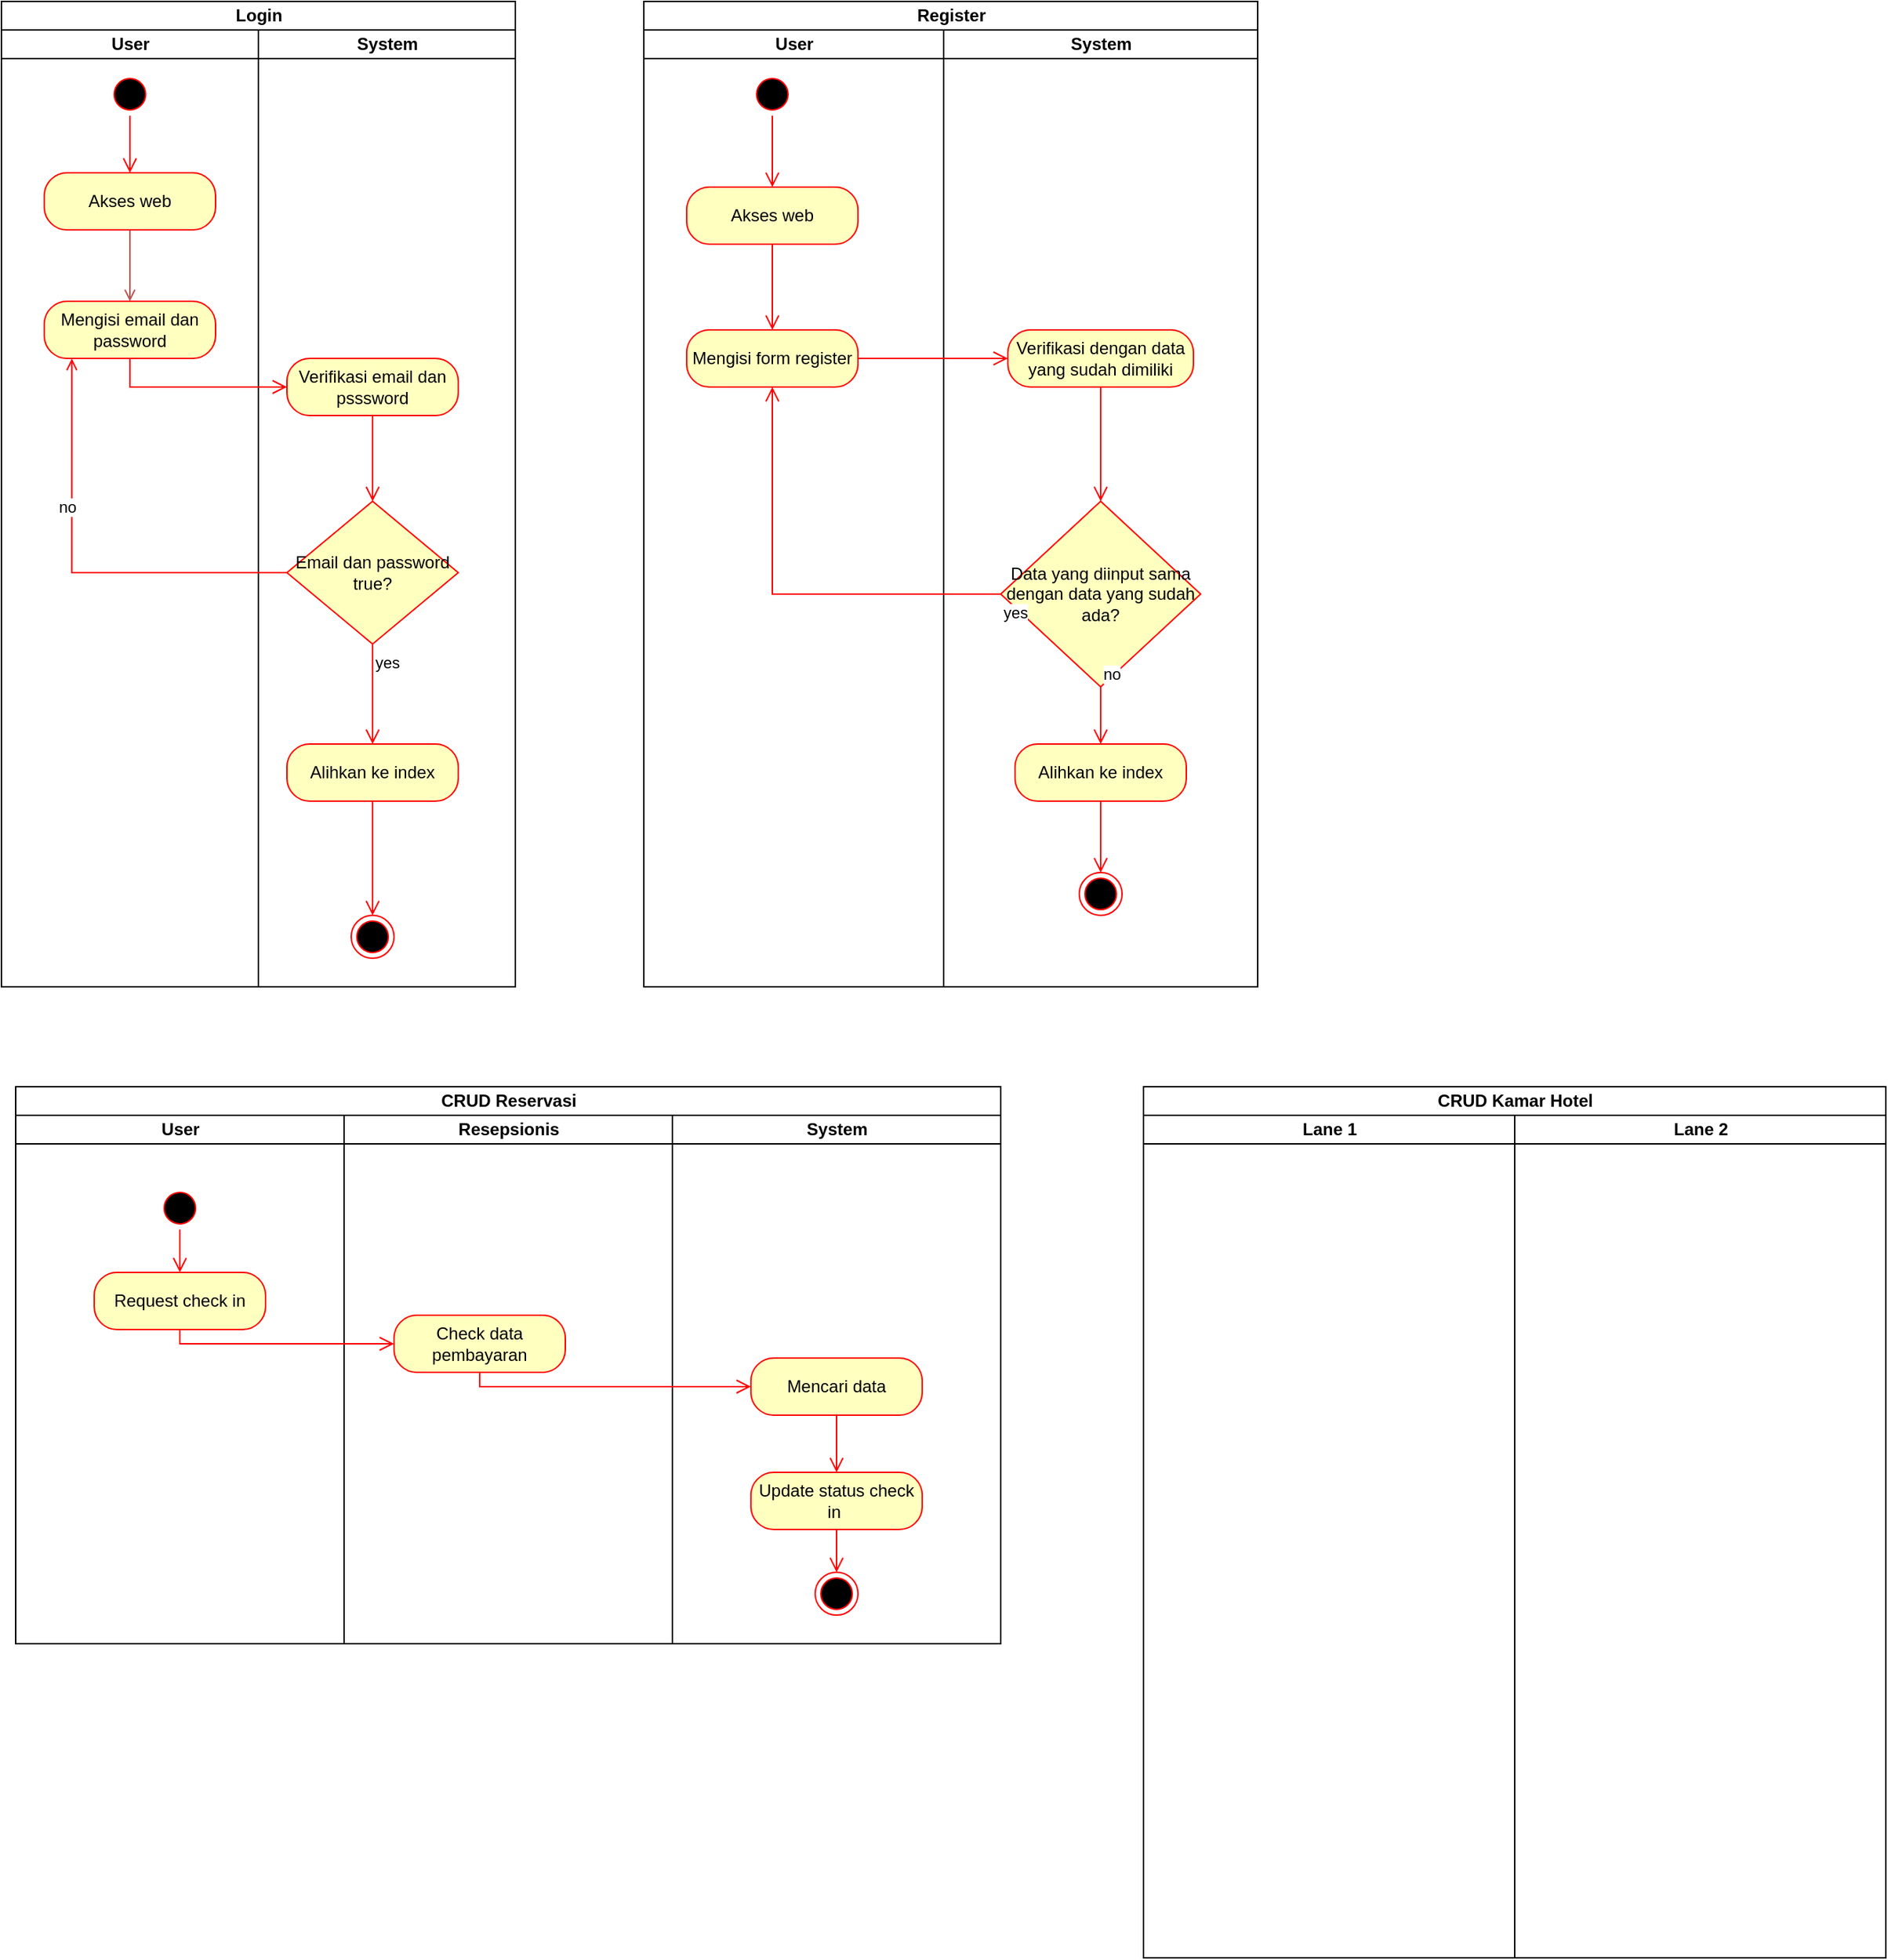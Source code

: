 <mxfile version="20.8.5" type="github">
  <diagram id="w5Iw6pwl8o3YvphtHwPO" name="Page-1">
    <mxGraphModel dx="1542" dy="948" grid="1" gridSize="10" guides="1" tooltips="1" connect="1" arrows="1" fold="1" page="1" pageScale="1" pageWidth="850" pageHeight="1100" math="0" shadow="0">
      <root>
        <mxCell id="0" />
        <mxCell id="1" parent="0" />
        <mxCell id="3vmP3eRCY4VIx7kzNNld-3" value="Login" style="swimlane;childLayout=stackLayout;resizeParent=1;resizeParentMax=0;startSize=20;html=1;" vertex="1" parent="1">
          <mxGeometry x="70" y="10" width="360" height="690" as="geometry" />
        </mxCell>
        <mxCell id="3vmP3eRCY4VIx7kzNNld-4" value="User" style="swimlane;startSize=20;html=1;" vertex="1" parent="3vmP3eRCY4VIx7kzNNld-3">
          <mxGeometry y="20" width="180" height="670" as="geometry" />
        </mxCell>
        <mxCell id="3vmP3eRCY4VIx7kzNNld-7" value="" style="ellipse;html=1;shape=startState;fillColor=#000000;strokeColor=#ff0000;" vertex="1" parent="3vmP3eRCY4VIx7kzNNld-4">
          <mxGeometry x="75" y="30" width="30" height="30" as="geometry" />
        </mxCell>
        <mxCell id="3vmP3eRCY4VIx7kzNNld-8" value="" style="edgeStyle=orthogonalEdgeStyle;html=1;verticalAlign=bottom;endArrow=open;endSize=8;strokeColor=#ff0000;rounded=0;entryX=0.5;entryY=0;entryDx=0;entryDy=0;" edge="1" source="3vmP3eRCY4VIx7kzNNld-7" parent="3vmP3eRCY4VIx7kzNNld-4" target="3vmP3eRCY4VIx7kzNNld-9">
          <mxGeometry relative="1" as="geometry">
            <mxPoint x="90" y="100" as="targetPoint" />
          </mxGeometry>
        </mxCell>
        <mxCell id="3vmP3eRCY4VIx7kzNNld-15" style="edgeStyle=orthogonalEdgeStyle;rounded=0;orthogonalLoop=1;jettySize=auto;html=1;entryX=0.5;entryY=0;entryDx=0;entryDy=0;fillColor=#f8cecc;strokeColor=#b85450;endArrow=open;endFill=0;" edge="1" parent="3vmP3eRCY4VIx7kzNNld-4" source="3vmP3eRCY4VIx7kzNNld-9" target="3vmP3eRCY4VIx7kzNNld-13">
          <mxGeometry relative="1" as="geometry" />
        </mxCell>
        <mxCell id="3vmP3eRCY4VIx7kzNNld-9" value="Akses web" style="rounded=1;whiteSpace=wrap;html=1;arcSize=40;fontColor=#000000;fillColor=#ffffc0;strokeColor=#ff0000;" vertex="1" parent="3vmP3eRCY4VIx7kzNNld-4">
          <mxGeometry x="30" y="100" width="120" height="40" as="geometry" />
        </mxCell>
        <mxCell id="3vmP3eRCY4VIx7kzNNld-13" value="Mengisi email dan password" style="rounded=1;whiteSpace=wrap;html=1;arcSize=40;fontColor=#000000;fillColor=#ffffc0;strokeColor=#ff0000;" vertex="1" parent="3vmP3eRCY4VIx7kzNNld-4">
          <mxGeometry x="30" y="190" width="120" height="40" as="geometry" />
        </mxCell>
        <mxCell id="3vmP3eRCY4VIx7kzNNld-5" value="System" style="swimlane;startSize=20;html=1;" vertex="1" parent="3vmP3eRCY4VIx7kzNNld-3">
          <mxGeometry x="180" y="20" width="180" height="670" as="geometry" />
        </mxCell>
        <mxCell id="3vmP3eRCY4VIx7kzNNld-16" value="Verifikasi email dan psssword" style="rounded=1;whiteSpace=wrap;html=1;arcSize=40;fontColor=#000000;fillColor=#ffffc0;strokeColor=#ff0000;" vertex="1" parent="3vmP3eRCY4VIx7kzNNld-5">
          <mxGeometry x="20" y="230" width="120" height="40" as="geometry" />
        </mxCell>
        <mxCell id="3vmP3eRCY4VIx7kzNNld-17" value="" style="edgeStyle=orthogonalEdgeStyle;html=1;verticalAlign=bottom;endArrow=open;endSize=8;strokeColor=#ff0000;rounded=0;entryX=0.5;entryY=0;entryDx=0;entryDy=0;" edge="1" source="3vmP3eRCY4VIx7kzNNld-16" parent="3vmP3eRCY4VIx7kzNNld-5" target="3vmP3eRCY4VIx7kzNNld-21">
          <mxGeometry relative="1" as="geometry">
            <mxPoint x="80" y="360" as="targetPoint" />
          </mxGeometry>
        </mxCell>
        <mxCell id="3vmP3eRCY4VIx7kzNNld-21" value="Email dan password true?" style="rhombus;whiteSpace=wrap;html=1;fillColor=#ffffc0;strokeColor=#ff0000;" vertex="1" parent="3vmP3eRCY4VIx7kzNNld-5">
          <mxGeometry x="20" y="330" width="120" height="100" as="geometry" />
        </mxCell>
        <mxCell id="3vmP3eRCY4VIx7kzNNld-23" value="yes" style="edgeStyle=orthogonalEdgeStyle;html=1;align=left;verticalAlign=top;endArrow=open;endSize=8;strokeColor=#ff0000;rounded=0;entryX=0.5;entryY=0;entryDx=0;entryDy=0;" edge="1" source="3vmP3eRCY4VIx7kzNNld-21" parent="3vmP3eRCY4VIx7kzNNld-5" target="3vmP3eRCY4VIx7kzNNld-24">
          <mxGeometry x="-1" relative="1" as="geometry">
            <mxPoint x="60" y="490" as="targetPoint" />
            <Array as="points" />
          </mxGeometry>
        </mxCell>
        <mxCell id="3vmP3eRCY4VIx7kzNNld-24" value="Alihkan ke index" style="rounded=1;whiteSpace=wrap;html=1;arcSize=40;fontColor=#000000;fillColor=#ffffc0;strokeColor=#ff0000;" vertex="1" parent="3vmP3eRCY4VIx7kzNNld-5">
          <mxGeometry x="20" y="500" width="120" height="40" as="geometry" />
        </mxCell>
        <mxCell id="3vmP3eRCY4VIx7kzNNld-25" value="" style="edgeStyle=orthogonalEdgeStyle;html=1;verticalAlign=bottom;endArrow=open;endSize=8;strokeColor=#ff0000;rounded=0;" edge="1" source="3vmP3eRCY4VIx7kzNNld-24" parent="3vmP3eRCY4VIx7kzNNld-5" target="3vmP3eRCY4VIx7kzNNld-26">
          <mxGeometry relative="1" as="geometry">
            <mxPoint x="80" y="600" as="targetPoint" />
          </mxGeometry>
        </mxCell>
        <mxCell id="3vmP3eRCY4VIx7kzNNld-26" value="" style="ellipse;html=1;shape=endState;fillColor=#000000;strokeColor=#ff0000;" vertex="1" parent="3vmP3eRCY4VIx7kzNNld-5">
          <mxGeometry x="65" y="620" width="30" height="30" as="geometry" />
        </mxCell>
        <mxCell id="3vmP3eRCY4VIx7kzNNld-14" value="" style="edgeStyle=orthogonalEdgeStyle;html=1;verticalAlign=bottom;endArrow=open;endSize=8;strokeColor=#ff0000;rounded=0;entryX=0;entryY=0.5;entryDx=0;entryDy=0;" edge="1" source="3vmP3eRCY4VIx7kzNNld-13" parent="3vmP3eRCY4VIx7kzNNld-3" target="3vmP3eRCY4VIx7kzNNld-16">
          <mxGeometry relative="1" as="geometry">
            <mxPoint x="90" y="325" as="targetPoint" />
            <Array as="points">
              <mxPoint x="90" y="270" />
            </Array>
          </mxGeometry>
        </mxCell>
        <mxCell id="3vmP3eRCY4VIx7kzNNld-27" style="edgeStyle=orthogonalEdgeStyle;rounded=0;orthogonalLoop=1;jettySize=auto;html=1;entryX=0.161;entryY=1.003;entryDx=0;entryDy=0;endArrow=open;endFill=0;fillColor=#e51400;strokeColor=#FF0000;entryPerimeter=0;" edge="1" parent="3vmP3eRCY4VIx7kzNNld-3" source="3vmP3eRCY4VIx7kzNNld-21" target="3vmP3eRCY4VIx7kzNNld-13">
          <mxGeometry relative="1" as="geometry" />
        </mxCell>
        <mxCell id="3vmP3eRCY4VIx7kzNNld-28" value="no" style="edgeLabel;html=1;align=center;verticalAlign=middle;resizable=0;points=[];" vertex="1" connectable="0" parent="3vmP3eRCY4VIx7kzNNld-27">
          <mxGeometry x="0.307" y="4" relative="1" as="geometry">
            <mxPoint as="offset" />
          </mxGeometry>
        </mxCell>
        <mxCell id="3vmP3eRCY4VIx7kzNNld-29" value="Register" style="swimlane;childLayout=stackLayout;resizeParent=1;resizeParentMax=0;startSize=20;html=1;" vertex="1" parent="1">
          <mxGeometry x="520" y="10" width="430" height="690" as="geometry" />
        </mxCell>
        <mxCell id="3vmP3eRCY4VIx7kzNNld-30" value="User" style="swimlane;startSize=20;html=1;" vertex="1" parent="3vmP3eRCY4VIx7kzNNld-29">
          <mxGeometry y="20" width="210" height="670" as="geometry" />
        </mxCell>
        <mxCell id="3vmP3eRCY4VIx7kzNNld-35" value="" style="ellipse;html=1;shape=startState;fillColor=#000000;strokeColor=#ff0000;" vertex="1" parent="3vmP3eRCY4VIx7kzNNld-30">
          <mxGeometry x="75" y="30" width="30" height="30" as="geometry" />
        </mxCell>
        <mxCell id="3vmP3eRCY4VIx7kzNNld-36" value="" style="edgeStyle=orthogonalEdgeStyle;html=1;verticalAlign=bottom;endArrow=open;endSize=8;strokeColor=#ff0000;rounded=0;entryX=0.5;entryY=0;entryDx=0;entryDy=0;" edge="1" source="3vmP3eRCY4VIx7kzNNld-35" parent="3vmP3eRCY4VIx7kzNNld-30" target="3vmP3eRCY4VIx7kzNNld-38">
          <mxGeometry relative="1" as="geometry">
            <mxPoint x="90" y="120" as="targetPoint" />
          </mxGeometry>
        </mxCell>
        <mxCell id="3vmP3eRCY4VIx7kzNNld-38" value="Akses web" style="rounded=1;whiteSpace=wrap;html=1;arcSize=40;fontColor=#000000;fillColor=#ffffc0;strokeColor=#ff0000;" vertex="1" parent="3vmP3eRCY4VIx7kzNNld-30">
          <mxGeometry x="30" y="110" width="120" height="40" as="geometry" />
        </mxCell>
        <mxCell id="3vmP3eRCY4VIx7kzNNld-39" value="" style="edgeStyle=orthogonalEdgeStyle;html=1;verticalAlign=bottom;endArrow=open;endSize=8;strokeColor=#ff0000;rounded=0;entryX=0.5;entryY=0;entryDx=0;entryDy=0;" edge="1" source="3vmP3eRCY4VIx7kzNNld-38" parent="3vmP3eRCY4VIx7kzNNld-30" target="3vmP3eRCY4VIx7kzNNld-40">
          <mxGeometry relative="1" as="geometry">
            <mxPoint x="90" y="210" as="targetPoint" />
          </mxGeometry>
        </mxCell>
        <mxCell id="3vmP3eRCY4VIx7kzNNld-40" value="Mengisi form register" style="rounded=1;whiteSpace=wrap;html=1;arcSize=40;fontColor=#000000;fillColor=#ffffc0;strokeColor=#ff0000;" vertex="1" parent="3vmP3eRCY4VIx7kzNNld-30">
          <mxGeometry x="30" y="210" width="120" height="40" as="geometry" />
        </mxCell>
        <mxCell id="3vmP3eRCY4VIx7kzNNld-31" value="System" style="swimlane;startSize=20;html=1;" vertex="1" parent="3vmP3eRCY4VIx7kzNNld-29">
          <mxGeometry x="210" y="20" width="220" height="670" as="geometry" />
        </mxCell>
        <mxCell id="3vmP3eRCY4VIx7kzNNld-42" value="Verifikasi dengan data yang sudah dimiliki" style="rounded=1;whiteSpace=wrap;html=1;arcSize=40;fontColor=#000000;fillColor=#ffffc0;strokeColor=#ff0000;" vertex="1" parent="3vmP3eRCY4VIx7kzNNld-31">
          <mxGeometry x="45" y="210" width="130" height="40" as="geometry" />
        </mxCell>
        <mxCell id="3vmP3eRCY4VIx7kzNNld-43" value="" style="edgeStyle=orthogonalEdgeStyle;html=1;verticalAlign=bottom;endArrow=open;endSize=8;strokeColor=#ff0000;rounded=0;entryX=0.5;entryY=0;entryDx=0;entryDy=0;" edge="1" source="3vmP3eRCY4VIx7kzNNld-42" parent="3vmP3eRCY4VIx7kzNNld-31" target="3vmP3eRCY4VIx7kzNNld-44">
          <mxGeometry relative="1" as="geometry">
            <mxPoint x="100" y="380" as="targetPoint" />
            <Array as="points">
              <mxPoint x="110" y="290" />
              <mxPoint x="110" y="290" />
            </Array>
          </mxGeometry>
        </mxCell>
        <mxCell id="3vmP3eRCY4VIx7kzNNld-44" value="Data yang diinput sama dengan data yang sudah ada?" style="rhombus;whiteSpace=wrap;html=1;fillColor=#ffffc0;strokeColor=#ff0000;" vertex="1" parent="3vmP3eRCY4VIx7kzNNld-31">
          <mxGeometry x="40" y="330" width="140" height="130" as="geometry" />
        </mxCell>
        <mxCell id="3vmP3eRCY4VIx7kzNNld-45" value="no" style="edgeStyle=orthogonalEdgeStyle;html=1;align=left;verticalAlign=bottom;endArrow=open;endSize=8;strokeColor=#ff0000;rounded=0;entryX=0.5;entryY=0;entryDx=0;entryDy=0;" edge="1" source="3vmP3eRCY4VIx7kzNNld-44" parent="3vmP3eRCY4VIx7kzNNld-31" target="3vmP3eRCY4VIx7kzNNld-48">
          <mxGeometry x="-1" relative="1" as="geometry">
            <mxPoint x="240" y="410" as="targetPoint" />
          </mxGeometry>
        </mxCell>
        <mxCell id="3vmP3eRCY4VIx7kzNNld-34" value="" style="ellipse;html=1;shape=endState;fillColor=#000000;strokeColor=#ff0000;" vertex="1" parent="3vmP3eRCY4VIx7kzNNld-31">
          <mxGeometry x="95" y="590" width="30" height="30" as="geometry" />
        </mxCell>
        <mxCell id="3vmP3eRCY4VIx7kzNNld-48" value="Alihkan ke index" style="rounded=1;whiteSpace=wrap;html=1;arcSize=40;fontColor=#000000;fillColor=#ffffc0;strokeColor=#ff0000;" vertex="1" parent="3vmP3eRCY4VIx7kzNNld-31">
          <mxGeometry x="50" y="500" width="120" height="40" as="geometry" />
        </mxCell>
        <mxCell id="3vmP3eRCY4VIx7kzNNld-49" value="" style="edgeStyle=orthogonalEdgeStyle;html=1;verticalAlign=bottom;endArrow=open;endSize=8;strokeColor=#ff0000;rounded=0;entryX=0.5;entryY=0;entryDx=0;entryDy=0;" edge="1" source="3vmP3eRCY4VIx7kzNNld-48" parent="3vmP3eRCY4VIx7kzNNld-31" target="3vmP3eRCY4VIx7kzNNld-34">
          <mxGeometry relative="1" as="geometry">
            <mxPoint x="150" y="550" as="targetPoint" />
          </mxGeometry>
        </mxCell>
        <mxCell id="3vmP3eRCY4VIx7kzNNld-41" value="" style="edgeStyle=orthogonalEdgeStyle;html=1;verticalAlign=bottom;endArrow=open;endSize=8;strokeColor=#ff0000;rounded=0;entryX=0;entryY=0.5;entryDx=0;entryDy=0;" edge="1" source="3vmP3eRCY4VIx7kzNNld-40" parent="3vmP3eRCY4VIx7kzNNld-29" target="3vmP3eRCY4VIx7kzNNld-42">
          <mxGeometry relative="1" as="geometry">
            <mxPoint x="90" y="350" as="targetPoint" />
          </mxGeometry>
        </mxCell>
        <mxCell id="3vmP3eRCY4VIx7kzNNld-46" value="yes" style="edgeStyle=orthogonalEdgeStyle;html=1;align=left;verticalAlign=top;endArrow=open;endSize=8;strokeColor=#ff0000;rounded=0;entryX=0.5;entryY=1;entryDx=0;entryDy=0;" edge="1" source="3vmP3eRCY4VIx7kzNNld-44" parent="3vmP3eRCY4VIx7kzNNld-29" target="3vmP3eRCY4VIx7kzNNld-40">
          <mxGeometry x="-1" relative="1" as="geometry">
            <mxPoint x="280" y="510" as="targetPoint" />
          </mxGeometry>
        </mxCell>
        <mxCell id="3vmP3eRCY4VIx7kzNNld-56" value="CRUD Reservasi" style="swimlane;childLayout=stackLayout;resizeParent=1;resizeParentMax=0;startSize=20;html=1;" vertex="1" parent="1">
          <mxGeometry x="80" y="770" width="690" height="390" as="geometry" />
        </mxCell>
        <mxCell id="3vmP3eRCY4VIx7kzNNld-57" value="User" style="swimlane;startSize=20;html=1;" vertex="1" parent="3vmP3eRCY4VIx7kzNNld-56">
          <mxGeometry y="20" width="230" height="370" as="geometry" />
        </mxCell>
        <mxCell id="3vmP3eRCY4VIx7kzNNld-61" value="" style="ellipse;html=1;shape=startState;fillColor=#000000;strokeColor=#ff0000;" vertex="1" parent="3vmP3eRCY4VIx7kzNNld-57">
          <mxGeometry x="100" y="50" width="30" height="30" as="geometry" />
        </mxCell>
        <mxCell id="3vmP3eRCY4VIx7kzNNld-62" value="" style="edgeStyle=orthogonalEdgeStyle;html=1;verticalAlign=bottom;endArrow=open;endSize=8;strokeColor=#ff0000;rounded=0;entryX=0.5;entryY=0;entryDx=0;entryDy=0;" edge="1" source="3vmP3eRCY4VIx7kzNNld-61" parent="3vmP3eRCY4VIx7kzNNld-57" target="3vmP3eRCY4VIx7kzNNld-63">
          <mxGeometry relative="1" as="geometry">
            <mxPoint x="115" y="140" as="targetPoint" />
          </mxGeometry>
        </mxCell>
        <mxCell id="3vmP3eRCY4VIx7kzNNld-63" value="Request check in" style="rounded=1;whiteSpace=wrap;html=1;arcSize=40;fontColor=#000000;fillColor=#ffffc0;strokeColor=#ff0000;" vertex="1" parent="3vmP3eRCY4VIx7kzNNld-57">
          <mxGeometry x="55" y="110" width="120" height="40" as="geometry" />
        </mxCell>
        <mxCell id="3vmP3eRCY4VIx7kzNNld-58" value="Resepsionis" style="swimlane;startSize=20;html=1;" vertex="1" parent="3vmP3eRCY4VIx7kzNNld-56">
          <mxGeometry x="230" y="20" width="230" height="370" as="geometry" />
        </mxCell>
        <mxCell id="3vmP3eRCY4VIx7kzNNld-65" value="Check data pembayaran" style="rounded=1;whiteSpace=wrap;html=1;arcSize=40;fontColor=#000000;fillColor=#ffffc0;strokeColor=#ff0000;" vertex="1" parent="3vmP3eRCY4VIx7kzNNld-58">
          <mxGeometry x="35" y="140" width="120" height="40" as="geometry" />
        </mxCell>
        <mxCell id="3vmP3eRCY4VIx7kzNNld-59" value="System" style="swimlane;startSize=20;html=1;" vertex="1" parent="3vmP3eRCY4VIx7kzNNld-56">
          <mxGeometry x="460" y="20" width="230" height="370" as="geometry" />
        </mxCell>
        <mxCell id="3vmP3eRCY4VIx7kzNNld-67" value="Update status check in&amp;nbsp;" style="rounded=1;whiteSpace=wrap;html=1;arcSize=40;fontColor=#000000;fillColor=#ffffc0;strokeColor=#ff0000;" vertex="1" parent="3vmP3eRCY4VIx7kzNNld-59">
          <mxGeometry x="55" y="250" width="120" height="40" as="geometry" />
        </mxCell>
        <mxCell id="3vmP3eRCY4VIx7kzNNld-68" value="" style="edgeStyle=orthogonalEdgeStyle;html=1;verticalAlign=bottom;endArrow=open;endSize=8;strokeColor=#ff0000;rounded=0;" edge="1" source="3vmP3eRCY4VIx7kzNNld-67" parent="3vmP3eRCY4VIx7kzNNld-59" target="3vmP3eRCY4VIx7kzNNld-69">
          <mxGeometry relative="1" as="geometry">
            <mxPoint x="115" y="280" as="targetPoint" />
          </mxGeometry>
        </mxCell>
        <mxCell id="3vmP3eRCY4VIx7kzNNld-69" value="" style="ellipse;html=1;shape=endState;fillColor=#000000;strokeColor=#ff0000;" vertex="1" parent="3vmP3eRCY4VIx7kzNNld-59">
          <mxGeometry x="100" y="320" width="30" height="30" as="geometry" />
        </mxCell>
        <mxCell id="3vmP3eRCY4VIx7kzNNld-70" value="Mencari data" style="rounded=1;whiteSpace=wrap;html=1;arcSize=40;fontColor=#000000;fillColor=#ffffc0;strokeColor=#ff0000;" vertex="1" parent="3vmP3eRCY4VIx7kzNNld-59">
          <mxGeometry x="55" y="170" width="120" height="40" as="geometry" />
        </mxCell>
        <mxCell id="3vmP3eRCY4VIx7kzNNld-71" value="" style="edgeStyle=orthogonalEdgeStyle;html=1;verticalAlign=bottom;endArrow=open;endSize=8;strokeColor=#ff0000;rounded=0;entryX=0.5;entryY=0;entryDx=0;entryDy=0;" edge="1" source="3vmP3eRCY4VIx7kzNNld-70" parent="3vmP3eRCY4VIx7kzNNld-59" target="3vmP3eRCY4VIx7kzNNld-67">
          <mxGeometry relative="1" as="geometry">
            <mxPoint x="115" y="190" as="targetPoint" />
          </mxGeometry>
        </mxCell>
        <mxCell id="3vmP3eRCY4VIx7kzNNld-64" value="" style="edgeStyle=orthogonalEdgeStyle;html=1;verticalAlign=bottom;endArrow=open;endSize=8;strokeColor=#ff0000;rounded=0;entryX=0;entryY=0.5;entryDx=0;entryDy=0;" edge="1" source="3vmP3eRCY4VIx7kzNNld-63" parent="3vmP3eRCY4VIx7kzNNld-56" target="3vmP3eRCY4VIx7kzNNld-65">
          <mxGeometry relative="1" as="geometry">
            <mxPoint x="130" y="300" as="targetPoint" />
            <Array as="points">
              <mxPoint x="115" y="180" />
            </Array>
          </mxGeometry>
        </mxCell>
        <mxCell id="3vmP3eRCY4VIx7kzNNld-66" value="" style="edgeStyle=orthogonalEdgeStyle;html=1;verticalAlign=bottom;endArrow=open;endSize=8;strokeColor=#ff0000;rounded=0;entryX=0;entryY=0.5;entryDx=0;entryDy=0;" edge="1" source="3vmP3eRCY4VIx7kzNNld-65" parent="3vmP3eRCY4VIx7kzNNld-56" target="3vmP3eRCY4VIx7kzNNld-70">
          <mxGeometry relative="1" as="geometry">
            <mxPoint x="345" y="300" as="targetPoint" />
            <Array as="points">
              <mxPoint x="325" y="210" />
            </Array>
          </mxGeometry>
        </mxCell>
        <mxCell id="3vmP3eRCY4VIx7kzNNld-72" value="CRUD Kamar Hotel" style="swimlane;childLayout=stackLayout;resizeParent=1;resizeParentMax=0;startSize=20;html=1;" vertex="1" parent="1">
          <mxGeometry x="870" y="770" width="520" height="610" as="geometry" />
        </mxCell>
        <mxCell id="3vmP3eRCY4VIx7kzNNld-73" value="Lane 1" style="swimlane;startSize=20;html=1;" vertex="1" parent="3vmP3eRCY4VIx7kzNNld-72">
          <mxGeometry y="20" width="260" height="590" as="geometry" />
        </mxCell>
        <mxCell id="3vmP3eRCY4VIx7kzNNld-74" value="Lane 2" style="swimlane;startSize=20;html=1;" vertex="1" parent="3vmP3eRCY4VIx7kzNNld-72">
          <mxGeometry x="260" y="20" width="260" height="590" as="geometry" />
        </mxCell>
      </root>
    </mxGraphModel>
  </diagram>
</mxfile>
